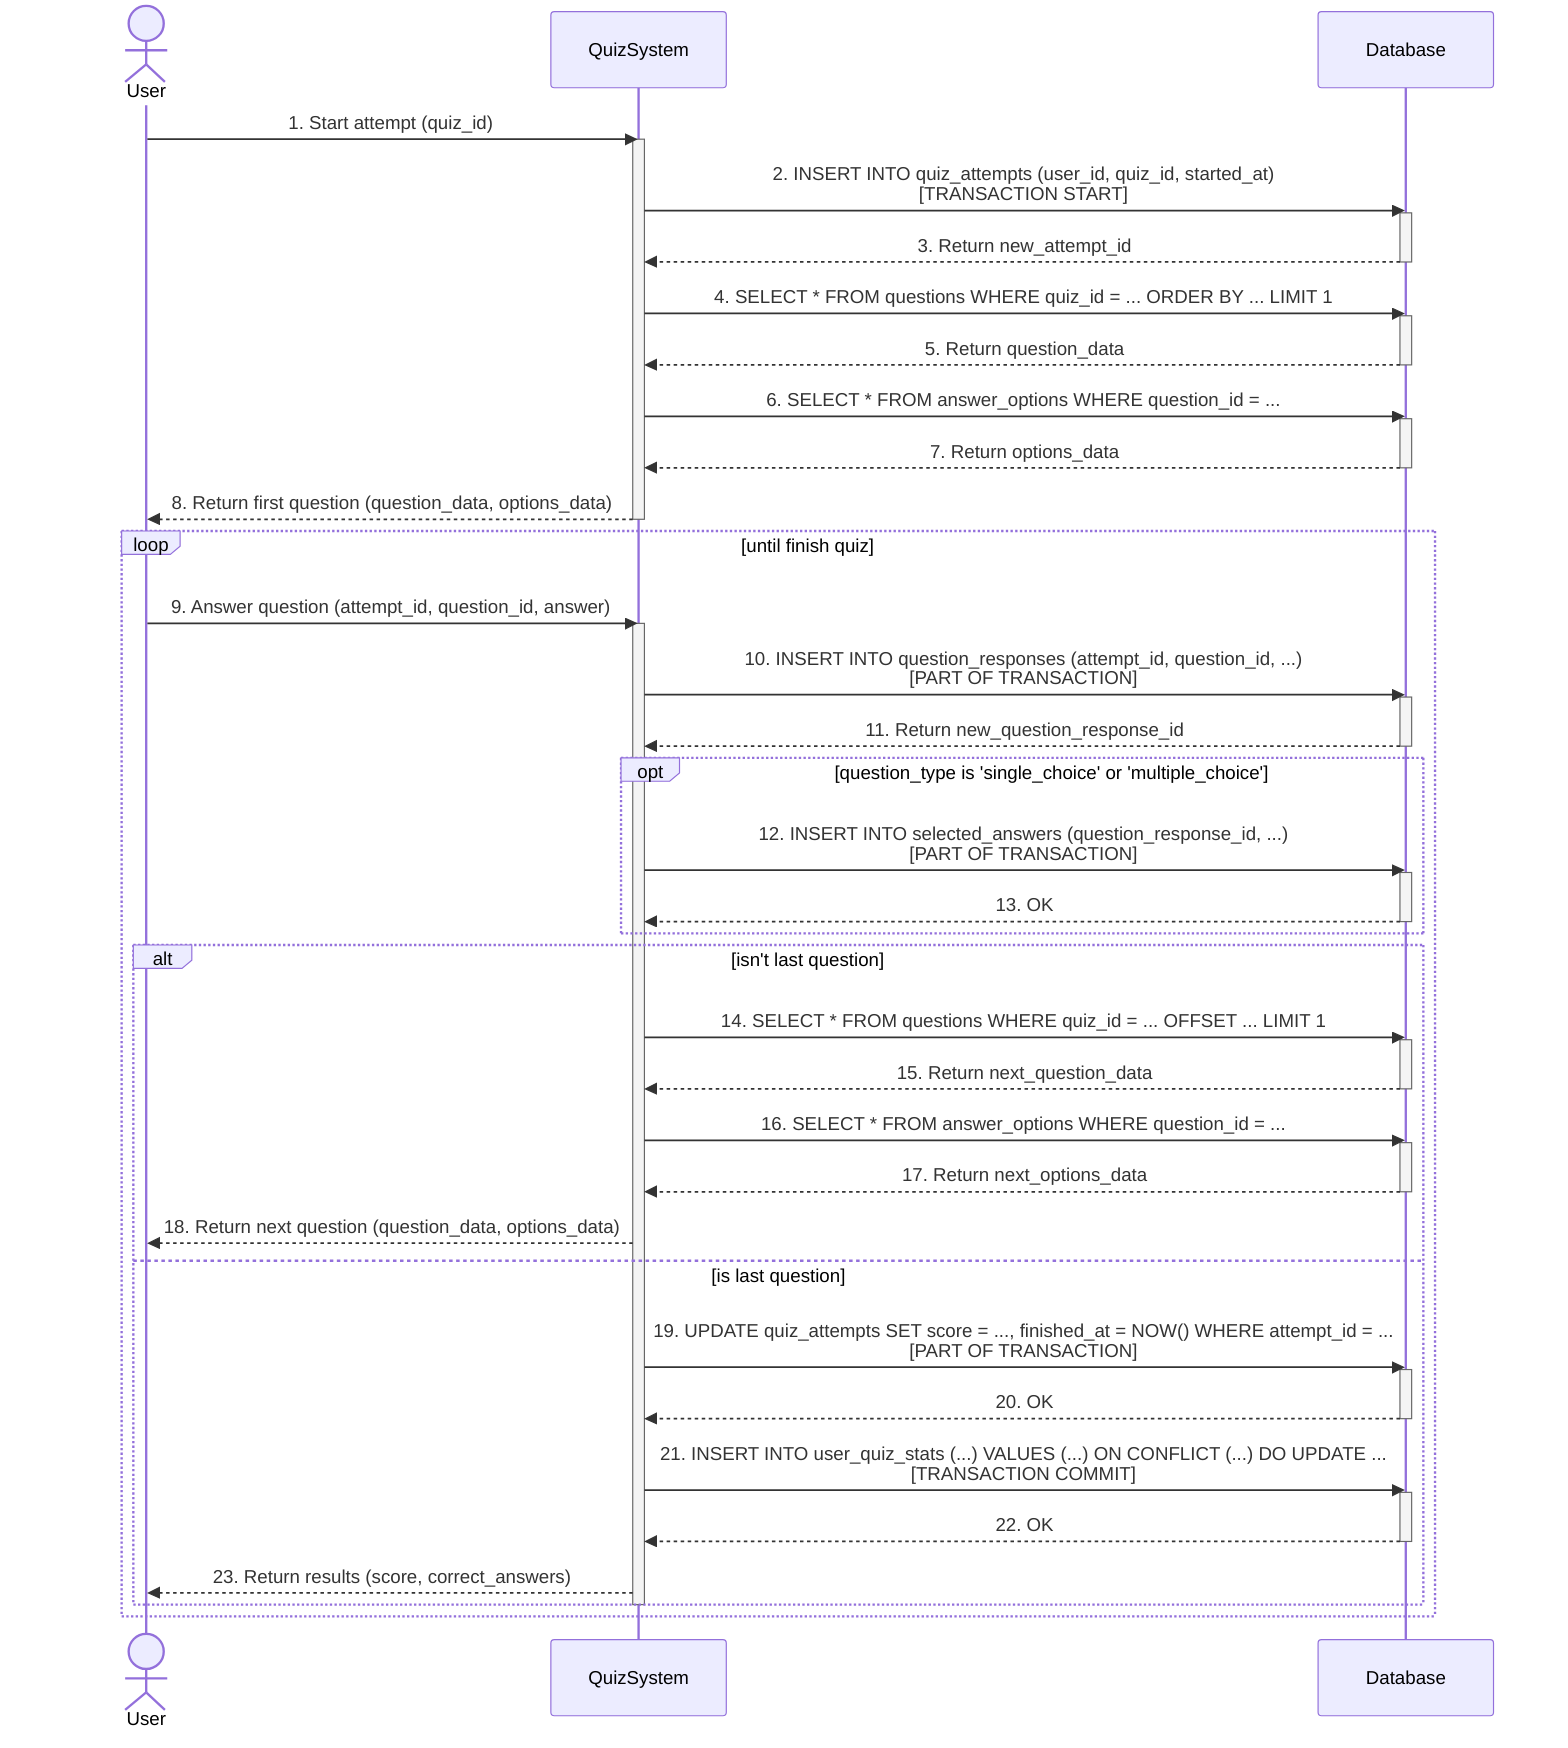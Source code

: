 sequenceDiagram
    actor User
    participant QuizSystem
    participant Database


    User->>QuizSystem: 1. Start attempt (quiz_id)
    activate QuizSystem


    QuizSystem->>Database: 2. INSERT INTO quiz_attempts (user_id, quiz_id, started_at)<br/>[TRANSACTION START]
    activate Database
    Database-->>QuizSystem: 3. Return new_attempt_id
    deactivate Database


    QuizSystem->>Database: 4. SELECT * FROM questions WHERE quiz_id = ... ORDER BY ... LIMIT 1
    activate Database
    Database-->>QuizSystem: 5. Return question_data
    deactivate Database
    

    QuizSystem->>Database: 6. SELECT * FROM answer_options WHERE question_id = ...
    activate Database
    Database-->>QuizSystem: 7. Return options_data
    deactivate Database

    QuizSystem-->>User: 8. Return first question (question_data, options_data)
    deactivate QuizSystem

    loop until finish quiz
        User->>QuizSystem: 9. Answer question (attempt_id, question_id, answer)
        activate QuizSystem

        QuizSystem->>Database: 10. INSERT INTO question_responses (attempt_id, question_id, ...)<br/>[PART OF TRANSACTION]
        activate Database
        Database-->>QuizSystem: 11. Return new_question_response_id
        deactivate Database

    
        opt question_type is 'single_choice' or 'multiple_choice'
             QuizSystem->>Database: 12. INSERT INTO selected_answers (question_response_id, ...)<br/>[PART OF TRANSACTION]
             activate Database
             Database-->>QuizSystem: 13. OK
             deactivate Database
        end


        alt isn't last question
       
            QuizSystem->>Database: 14. SELECT * FROM questions WHERE quiz_id = ... OFFSET ... LIMIT 1
            activate Database
            Database-->>QuizSystem: 15. Return next_question_data
            deactivate Database
            
            QuizSystem->>Database: 16. SELECT * FROM answer_options WHERE question_id = ...
            activate Database
            Database-->>QuizSystem: 17. Return next_options_data
            deactivate Database
            
            QuizSystem-->>User: 18. Return next question (question_data, options_data)

        else is last question
    
        
            
            QuizSystem->>Database: 19. UPDATE quiz_attempts SET score = ..., finished_at = NOW() WHERE attempt_id = ...<br/>[PART OF TRANSACTION]
            activate Database
            Database-->>QuizSystem: 20. OK
            deactivate Database

            QuizSystem->>Database: 21. INSERT INTO user_quiz_stats (...) VALUES (...) ON CONFLICT (...) DO UPDATE ...<br/>[TRANSACTION COMMIT]
            activate Database
            Database-->>QuizSystem: 22. OK
            deactivate Database
            
            QuizSystem-->>User: 23. Return results (score, correct_answers)
        end
        deactivate QuizSystem
    end